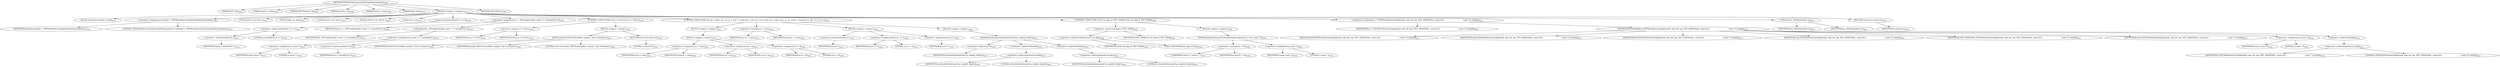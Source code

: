 digraph "TIFFWriteDirectoryTagCheckedSrationalArray" {  
"70509" [label = <(METHOD,TIFFWriteDirectoryTagCheckedSrationalArray)<SUB>2406</SUB>> ]
"70510" [label = <(PARAM,TIFF *tif)<SUB>2406</SUB>> ]
"70511" [label = <(PARAM,uint32_t *ndir)<SUB>2406</SUB>> ]
"70512" [label = <(PARAM,TIFFDirEntry *dir)<SUB>2407</SUB>> ]
"70513" [label = <(PARAM,uint16_t tag)<SUB>2408</SUB>> ]
"70514" [label = <(PARAM,uint32_t count)<SUB>2409</SUB>> ]
"70515" [label = <(PARAM,float *value)<SUB>2410</SUB>> ]
"70516" [label = <(BLOCK,&lt;empty&gt;,&lt;empty&gt;)<SUB>2411</SUB>> ]
"70517" [label = <(LOCAL,constchar[] module: char[])<SUB>2412</SUB>> ]
"70518" [label = <(&lt;operator&gt;.assignment,module[] = &quot;TIFFWriteDirectoryTagCheckedSrationalArray&quot;)<SUB>2412</SUB>> ]
"70519" [label = <(IDENTIFIER,module,module[] = &quot;TIFFWriteDirectoryTagCheckedSrationalArray&quot;)<SUB>2412</SUB>> ]
"70520" [label = <(LITERAL,&quot;TIFFWriteDirectoryTagCheckedSrationalArray&quot;,module[] = &quot;TIFFWriteDirectoryTagCheckedSrationalArray&quot;)<SUB>2412</SUB>> ]
"70521" [label = <(LOCAL,int32_t* m: int32_t)<SUB>2413</SUB>> ]
"70522" [label = <(LOCAL,float* na: float)<SUB>2414</SUB>> ]
"70523" [label = <(LOCAL,int32_t* nb: int32_t)<SUB>2415</SUB>> ]
"70524" [label = <(LOCAL,uint32_t nc: uint32_t)<SUB>2416</SUB>> ]
"70525" [label = <(LOCAL,int o: int)<SUB>2417</SUB>> ]
"70526" [label = <(assert,assert(sizeof(int32_t) == 4))<SUB>2418</SUB>> ]
"70527" [label = <(&lt;operator&gt;.equals,sizeof(int32_t) == 4)<SUB>2418</SUB>> ]
"70528" [label = <(&lt;operator&gt;.sizeOf,sizeof(int32_t))<SUB>2418</SUB>> ]
"70529" [label = <(IDENTIFIER,int32_t,sizeof(int32_t))<SUB>2418</SUB>> ]
"70530" [label = <(LITERAL,4,sizeof(int32_t) == 4)<SUB>2418</SUB>> ]
"70531" [label = <(&lt;operator&gt;.assignment,m = _TIFFmallocExt(tif, count * 2 * sizeof(int32_t)))<SUB>2419</SUB>> ]
"70532" [label = <(IDENTIFIER,m,m = _TIFFmallocExt(tif, count * 2 * sizeof(int32_t)))<SUB>2419</SUB>> ]
"70533" [label = <(_TIFFmallocExt,_TIFFmallocExt(tif, count * 2 * sizeof(int32_t)))<SUB>2419</SUB>> ]
"70534" [label = <(IDENTIFIER,tif,_TIFFmallocExt(tif, count * 2 * sizeof(int32_t)))<SUB>2419</SUB>> ]
"70535" [label = <(&lt;operator&gt;.multiplication,count * 2 * sizeof(int32_t))<SUB>2419</SUB>> ]
"70536" [label = <(&lt;operator&gt;.multiplication,count * 2)<SUB>2419</SUB>> ]
"70537" [label = <(IDENTIFIER,count,count * 2)<SUB>2419</SUB>> ]
"70538" [label = <(LITERAL,2,count * 2)<SUB>2419</SUB>> ]
"70539" [label = <(&lt;operator&gt;.sizeOf,sizeof(int32_t))<SUB>2419</SUB>> ]
"70540" [label = <(IDENTIFIER,int32_t,sizeof(int32_t))<SUB>2419</SUB>> ]
"70541" [label = <(CONTROL_STRUCTURE,if (m == NULL),if (m == NULL))<SUB>2420</SUB>> ]
"70542" [label = <(&lt;operator&gt;.equals,m == NULL)<SUB>2420</SUB>> ]
"70543" [label = <(IDENTIFIER,m,m == NULL)<SUB>2420</SUB>> ]
"70544" [label = <(IDENTIFIER,NULL,m == NULL)<SUB>2420</SUB>> ]
"70545" [label = <(BLOCK,&lt;empty&gt;,&lt;empty&gt;)<SUB>2421</SUB>> ]
"70546" [label = <(TIFFErrorExtR,TIFFErrorExtR(tif, module, &quot;Out of memory&quot;))<SUB>2422</SUB>> ]
"70547" [label = <(IDENTIFIER,tif,TIFFErrorExtR(tif, module, &quot;Out of memory&quot;))<SUB>2422</SUB>> ]
"70548" [label = <(IDENTIFIER,module,TIFFErrorExtR(tif, module, &quot;Out of memory&quot;))<SUB>2422</SUB>> ]
"70549" [label = <(LITERAL,&quot;Out of memory&quot;,TIFFErrorExtR(tif, module, &quot;Out of memory&quot;))<SUB>2422</SUB>> ]
"70550" [label = <(RETURN,return (0);,return (0);)<SUB>2423</SUB>> ]
"70551" [label = <(LITERAL,0,return (0);)<SUB>2423</SUB>> ]
"70552" [label = <(CONTROL_STRUCTURE,for (na = value, nb = m, nc = 0;nc &lt; count;na++, nb += 2, nc++),for (na = value, nb = m, nc = 0;nc &lt; count;na++, nb += 2, nc++))<SUB>2425</SUB>> ]
"70553" [label = <(BLOCK,&lt;empty&gt;,&lt;empty&gt;)<SUB>2425</SUB>> ]
"70554" [label = <(BLOCK,&lt;empty&gt;,&lt;empty&gt;)<SUB>2425</SUB>> ]
"70555" [label = <(&lt;operator&gt;.assignment,na = value)<SUB>2425</SUB>> ]
"70556" [label = <(IDENTIFIER,na,na = value)<SUB>2425</SUB>> ]
"70557" [label = <(IDENTIFIER,value,na = value)<SUB>2425</SUB>> ]
"70558" [label = <(&lt;operator&gt;.assignment,nb = m)<SUB>2425</SUB>> ]
"70559" [label = <(IDENTIFIER,nb,nb = m)<SUB>2425</SUB>> ]
"70560" [label = <(IDENTIFIER,m,nb = m)<SUB>2425</SUB>> ]
"70561" [label = <(&lt;operator&gt;.assignment,nc = 0)<SUB>2425</SUB>> ]
"70562" [label = <(IDENTIFIER,nc,nc = 0)<SUB>2425</SUB>> ]
"70563" [label = <(LITERAL,0,nc = 0)<SUB>2425</SUB>> ]
"70564" [label = <(&lt;operator&gt;.lessThan,nc &lt; count)<SUB>2425</SUB>> ]
"70565" [label = <(IDENTIFIER,nc,nc &lt; count)<SUB>2425</SUB>> ]
"70566" [label = <(IDENTIFIER,count,nc &lt; count)<SUB>2425</SUB>> ]
"70567" [label = <(BLOCK,&lt;empty&gt;,&lt;empty&gt;)<SUB>2425</SUB>> ]
"70568" [label = <(&lt;operator&gt;.postIncrement,na++)<SUB>2425</SUB>> ]
"70569" [label = <(IDENTIFIER,na,na++)<SUB>2425</SUB>> ]
"70570" [label = <(&lt;operator&gt;.assignmentPlus,nb += 2)<SUB>2425</SUB>> ]
"70571" [label = <(IDENTIFIER,nb,nb += 2)<SUB>2425</SUB>> ]
"70572" [label = <(LITERAL,2,nb += 2)<SUB>2425</SUB>> ]
"70573" [label = <(&lt;operator&gt;.postIncrement,nc++)<SUB>2425</SUB>> ]
"70574" [label = <(IDENTIFIER,nc,nc++)<SUB>2425</SUB>> ]
"70575" [label = <(BLOCK,&lt;empty&gt;,&lt;empty&gt;)<SUB>2426</SUB>> ]
"70576" [label = <(DoubleToSrational,DoubleToSrational(*na, &amp;nb[0], &amp;nb[1]))<SUB>2427</SUB>> ]
"70577" [label = <(&lt;operator&gt;.indirection,*na)<SUB>2427</SUB>> ]
"70578" [label = <(IDENTIFIER,na,DoubleToSrational(*na, &amp;nb[0], &amp;nb[1]))<SUB>2427</SUB>> ]
"70579" [label = <(&lt;operator&gt;.addressOf,&amp;nb[0])<SUB>2427</SUB>> ]
"70580" [label = <(&lt;operator&gt;.indirectIndexAccess,nb[0])<SUB>2427</SUB>> ]
"70581" [label = <(IDENTIFIER,nb,DoubleToSrational(*na, &amp;nb[0], &amp;nb[1]))<SUB>2427</SUB>> ]
"70582" [label = <(LITERAL,0,DoubleToSrational(*na, &amp;nb[0], &amp;nb[1]))<SUB>2427</SUB>> ]
"70583" [label = <(&lt;operator&gt;.addressOf,&amp;nb[1])<SUB>2427</SUB>> ]
"70584" [label = <(&lt;operator&gt;.indirectIndexAccess,nb[1])<SUB>2427</SUB>> ]
"70585" [label = <(IDENTIFIER,nb,DoubleToSrational(*na, &amp;nb[0], &amp;nb[1]))<SUB>2427</SUB>> ]
"70586" [label = <(LITERAL,1,DoubleToSrational(*na, &amp;nb[0], &amp;nb[1]))<SUB>2427</SUB>> ]
"70587" [label = <(CONTROL_STRUCTURE,if (tif-&gt;tif_flags &amp; TIFF_SWAB),if (tif-&gt;tif_flags &amp; TIFF_SWAB))<SUB>2429</SUB>> ]
"70588" [label = <(&lt;operator&gt;.and,tif-&gt;tif_flags &amp; TIFF_SWAB)<SUB>2429</SUB>> ]
"70589" [label = <(&lt;operator&gt;.indirectFieldAccess,tif-&gt;tif_flags)<SUB>2429</SUB>> ]
"70590" [label = <(IDENTIFIER,tif,tif-&gt;tif_flags &amp; TIFF_SWAB)<SUB>2429</SUB>> ]
"70591" [label = <(FIELD_IDENTIFIER,tif_flags,tif_flags)<SUB>2429</SUB>> ]
"70592" [label = <(IDENTIFIER,TIFF_SWAB,tif-&gt;tif_flags &amp; TIFF_SWAB)<SUB>2429</SUB>> ]
"70593" [label = <(BLOCK,&lt;empty&gt;,&lt;empty&gt;)<SUB>2430</SUB>> ]
"70594" [label = <(TIFFSwabArrayOfLong,TIFFSwabArrayOfLong((uint32_t *)m, count * 2))<SUB>2430</SUB>> ]
"70595" [label = <(&lt;operator&gt;.cast,(uint32_t *)m)<SUB>2430</SUB>> ]
"70596" [label = <(UNKNOWN,uint32_t *,uint32_t *)<SUB>2430</SUB>> ]
"70597" [label = <(IDENTIFIER,m,(uint32_t *)m)<SUB>2430</SUB>> ]
"70598" [label = <(&lt;operator&gt;.multiplication,count * 2)<SUB>2430</SUB>> ]
"70599" [label = <(IDENTIFIER,count,count * 2)<SUB>2430</SUB>> ]
"70600" [label = <(LITERAL,2,count * 2)<SUB>2430</SUB>> ]
"70601" [label = <(&lt;operator&gt;.assignment,o = TIFFWriteDirectoryTagData(tif, ndir, dir, tag, TIFF_SRATIONAL, count,\012                                  count * 8, &amp;m[0]))<SUB>2431</SUB>> ]
"70602" [label = <(IDENTIFIER,o,o = TIFFWriteDirectoryTagData(tif, ndir, dir, tag, TIFF_SRATIONAL, count,\012                                  count * 8, &amp;m[0]))<SUB>2431</SUB>> ]
"70603" [label = <(TIFFWriteDirectoryTagData,TIFFWriteDirectoryTagData(tif, ndir, dir, tag, TIFF_SRATIONAL, count,\012                                  count * 8, &amp;m[0]))<SUB>2431</SUB>> ]
"70604" [label = <(IDENTIFIER,tif,TIFFWriteDirectoryTagData(tif, ndir, dir, tag, TIFF_SRATIONAL, count,\012                                  count * 8, &amp;m[0]))<SUB>2431</SUB>> ]
"70605" [label = <(IDENTIFIER,ndir,TIFFWriteDirectoryTagData(tif, ndir, dir, tag, TIFF_SRATIONAL, count,\012                                  count * 8, &amp;m[0]))<SUB>2431</SUB>> ]
"70606" [label = <(IDENTIFIER,dir,TIFFWriteDirectoryTagData(tif, ndir, dir, tag, TIFF_SRATIONAL, count,\012                                  count * 8, &amp;m[0]))<SUB>2431</SUB>> ]
"70607" [label = <(IDENTIFIER,tag,TIFFWriteDirectoryTagData(tif, ndir, dir, tag, TIFF_SRATIONAL, count,\012                                  count * 8, &amp;m[0]))<SUB>2431</SUB>> ]
"70608" [label = <(IDENTIFIER,TIFF_SRATIONAL,TIFFWriteDirectoryTagData(tif, ndir, dir, tag, TIFF_SRATIONAL, count,\012                                  count * 8, &amp;m[0]))<SUB>2431</SUB>> ]
"70609" [label = <(IDENTIFIER,count,TIFFWriteDirectoryTagData(tif, ndir, dir, tag, TIFF_SRATIONAL, count,\012                                  count * 8, &amp;m[0]))<SUB>2431</SUB>> ]
"70610" [label = <(&lt;operator&gt;.multiplication,count * 8)<SUB>2432</SUB>> ]
"70611" [label = <(IDENTIFIER,count,count * 8)<SUB>2432</SUB>> ]
"70612" [label = <(LITERAL,8,count * 8)<SUB>2432</SUB>> ]
"70613" [label = <(&lt;operator&gt;.addressOf,&amp;m[0])<SUB>2432</SUB>> ]
"70614" [label = <(&lt;operator&gt;.indirectIndexAccess,m[0])<SUB>2432</SUB>> ]
"70615" [label = <(IDENTIFIER,m,TIFFWriteDirectoryTagData(tif, ndir, dir, tag, TIFF_SRATIONAL, count,\012                                  count * 8, &amp;m[0]))<SUB>2432</SUB>> ]
"70616" [label = <(LITERAL,0,TIFFWriteDirectoryTagData(tif, ndir, dir, tag, TIFF_SRATIONAL, count,\012                                  count * 8, &amp;m[0]))<SUB>2432</SUB>> ]
"70617" [label = <(_TIFFfreeExt,_TIFFfreeExt(tif, m))<SUB>2433</SUB>> ]
"70618" [label = <(IDENTIFIER,tif,_TIFFfreeExt(tif, m))<SUB>2433</SUB>> ]
"70619" [label = <(IDENTIFIER,m,_TIFFfreeExt(tif, m))<SUB>2433</SUB>> ]
"70620" [label = <(RETURN,return (o);,return (o);)<SUB>2434</SUB>> ]
"70621" [label = <(IDENTIFIER,o,return (o);)<SUB>2434</SUB>> ]
"70622" [label = <(METHOD_RETURN,int)<SUB>2406</SUB>> ]
  "70509" -> "70510" 
  "70509" -> "70511" 
  "70509" -> "70512" 
  "70509" -> "70513" 
  "70509" -> "70514" 
  "70509" -> "70515" 
  "70509" -> "70516" 
  "70509" -> "70622" 
  "70516" -> "70517" 
  "70516" -> "70518" 
  "70516" -> "70521" 
  "70516" -> "70522" 
  "70516" -> "70523" 
  "70516" -> "70524" 
  "70516" -> "70525" 
  "70516" -> "70526" 
  "70516" -> "70531" 
  "70516" -> "70541" 
  "70516" -> "70552" 
  "70516" -> "70587" 
  "70516" -> "70601" 
  "70516" -> "70617" 
  "70516" -> "70620" 
  "70518" -> "70519" 
  "70518" -> "70520" 
  "70526" -> "70527" 
  "70527" -> "70528" 
  "70527" -> "70530" 
  "70528" -> "70529" 
  "70531" -> "70532" 
  "70531" -> "70533" 
  "70533" -> "70534" 
  "70533" -> "70535" 
  "70535" -> "70536" 
  "70535" -> "70539" 
  "70536" -> "70537" 
  "70536" -> "70538" 
  "70539" -> "70540" 
  "70541" -> "70542" 
  "70541" -> "70545" 
  "70542" -> "70543" 
  "70542" -> "70544" 
  "70545" -> "70546" 
  "70545" -> "70550" 
  "70546" -> "70547" 
  "70546" -> "70548" 
  "70546" -> "70549" 
  "70550" -> "70551" 
  "70552" -> "70553" 
  "70552" -> "70564" 
  "70552" -> "70567" 
  "70552" -> "70575" 
  "70553" -> "70554" 
  "70554" -> "70555" 
  "70554" -> "70558" 
  "70554" -> "70561" 
  "70555" -> "70556" 
  "70555" -> "70557" 
  "70558" -> "70559" 
  "70558" -> "70560" 
  "70561" -> "70562" 
  "70561" -> "70563" 
  "70564" -> "70565" 
  "70564" -> "70566" 
  "70567" -> "70568" 
  "70567" -> "70570" 
  "70567" -> "70573" 
  "70568" -> "70569" 
  "70570" -> "70571" 
  "70570" -> "70572" 
  "70573" -> "70574" 
  "70575" -> "70576" 
  "70576" -> "70577" 
  "70576" -> "70579" 
  "70576" -> "70583" 
  "70577" -> "70578" 
  "70579" -> "70580" 
  "70580" -> "70581" 
  "70580" -> "70582" 
  "70583" -> "70584" 
  "70584" -> "70585" 
  "70584" -> "70586" 
  "70587" -> "70588" 
  "70587" -> "70593" 
  "70588" -> "70589" 
  "70588" -> "70592" 
  "70589" -> "70590" 
  "70589" -> "70591" 
  "70593" -> "70594" 
  "70594" -> "70595" 
  "70594" -> "70598" 
  "70595" -> "70596" 
  "70595" -> "70597" 
  "70598" -> "70599" 
  "70598" -> "70600" 
  "70601" -> "70602" 
  "70601" -> "70603" 
  "70603" -> "70604" 
  "70603" -> "70605" 
  "70603" -> "70606" 
  "70603" -> "70607" 
  "70603" -> "70608" 
  "70603" -> "70609" 
  "70603" -> "70610" 
  "70603" -> "70613" 
  "70610" -> "70611" 
  "70610" -> "70612" 
  "70613" -> "70614" 
  "70614" -> "70615" 
  "70614" -> "70616" 
  "70617" -> "70618" 
  "70617" -> "70619" 
  "70620" -> "70621" 
}
